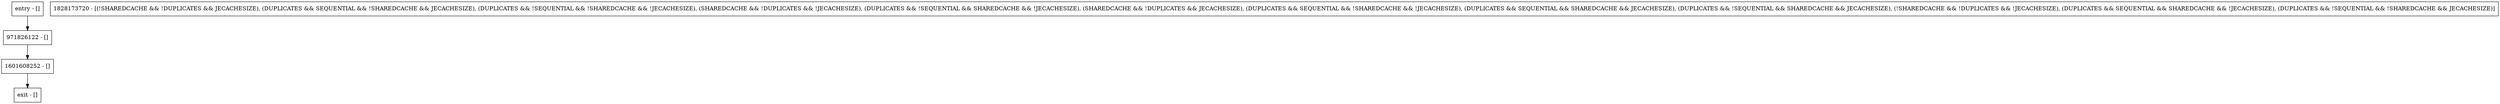 digraph doRegisterMBean {
node [shape=record];
entry [label="entry - []"];
exit [label="exit - []"];
1601608252 [label="1601608252 - []"];
1828173720 [label="1828173720 - [(!SHAREDCACHE && !DUPLICATES && JECACHESIZE), (DUPLICATES && SEQUENTIAL && !SHAREDCACHE && JECACHESIZE), (DUPLICATES && !SEQUENTIAL && !SHAREDCACHE && !JECACHESIZE), (SHAREDCACHE && !DUPLICATES && !JECACHESIZE), (DUPLICATES && !SEQUENTIAL && SHAREDCACHE && !JECACHESIZE), (SHAREDCACHE && !DUPLICATES && JECACHESIZE), (DUPLICATES && SEQUENTIAL && !SHAREDCACHE && !JECACHESIZE), (DUPLICATES && SEQUENTIAL && SHAREDCACHE && JECACHESIZE), (DUPLICATES && !SEQUENTIAL && SHAREDCACHE && JECACHESIZE), (!SHAREDCACHE && !DUPLICATES && !JECACHESIZE), (DUPLICATES && SEQUENTIAL && SHAREDCACHE && !JECACHESIZE), (DUPLICATES && !SEQUENTIAL && !SHAREDCACHE && JECACHESIZE)]"];
971826122 [label="971826122 - []"];
entry;
exit;
entry -> 971826122;
1601608252 -> exit;
971826122 -> 1601608252;
}
